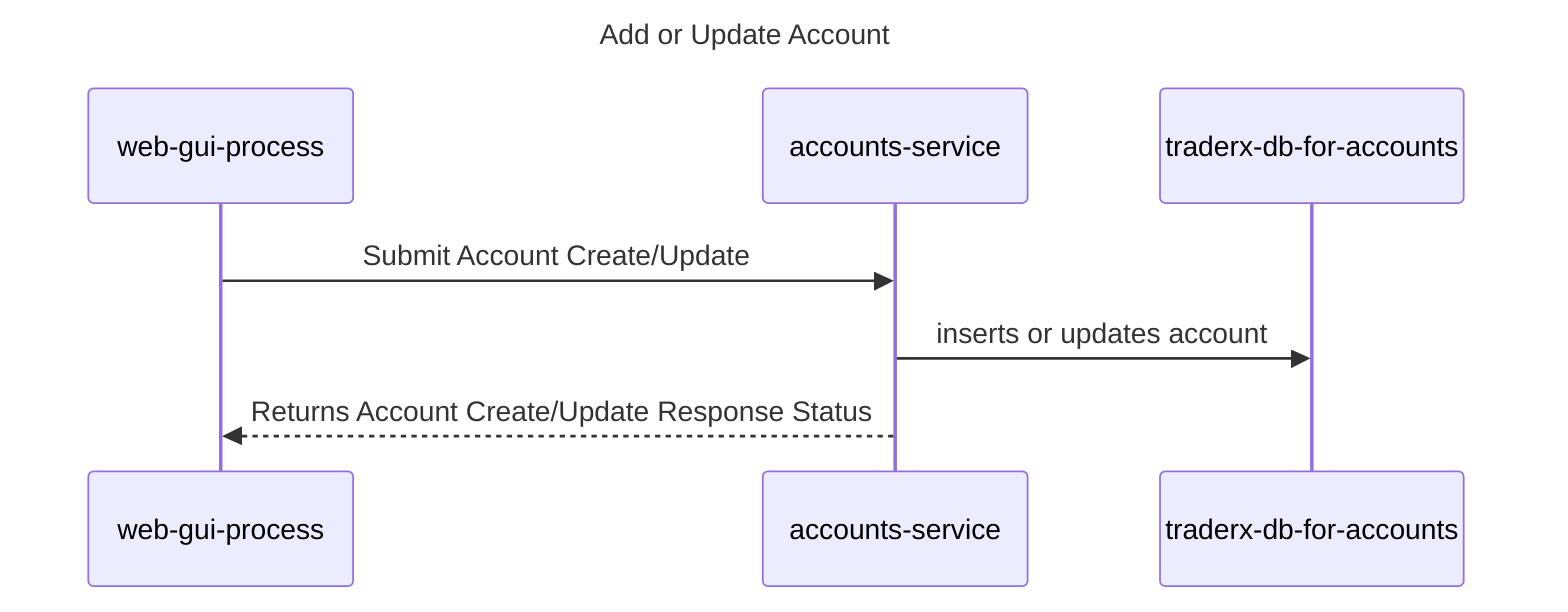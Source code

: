 sequenceDiagram
title Add or Update Account
    web-gui-process ->> accounts-service: Submit Account Create/Update
    accounts-service ->> traderx-db-for-accounts: inserts or updates account
    accounts-service -->> web-gui-process: Returns Account Create/Update Response Status